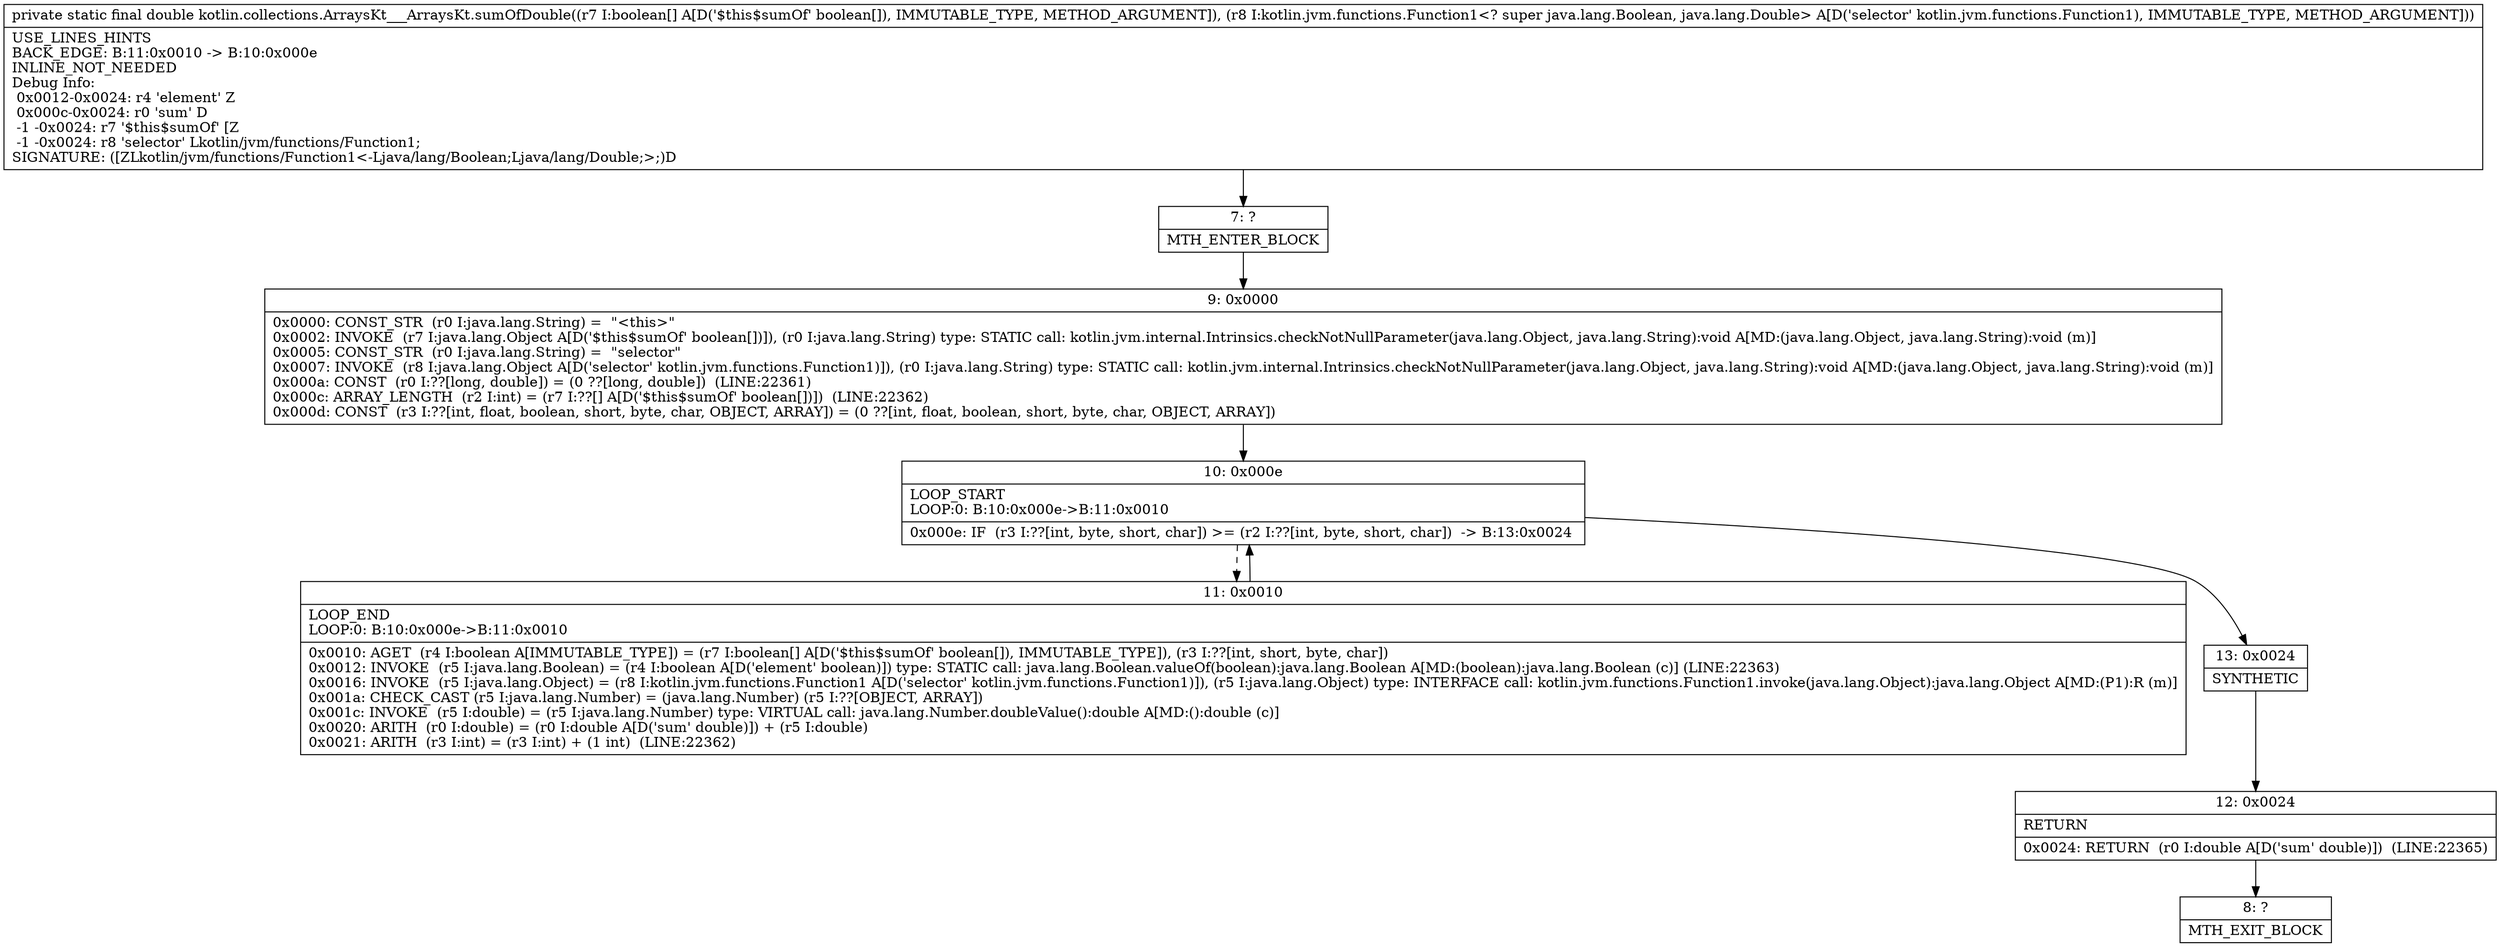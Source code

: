 digraph "CFG forkotlin.collections.ArraysKt___ArraysKt.sumOfDouble([ZLkotlin\/jvm\/functions\/Function1;)D" {
Node_7 [shape=record,label="{7\:\ ?|MTH_ENTER_BLOCK\l}"];
Node_9 [shape=record,label="{9\:\ 0x0000|0x0000: CONST_STR  (r0 I:java.lang.String) =  \"\<this\>\" \l0x0002: INVOKE  (r7 I:java.lang.Object A[D('$this$sumOf' boolean[])]), (r0 I:java.lang.String) type: STATIC call: kotlin.jvm.internal.Intrinsics.checkNotNullParameter(java.lang.Object, java.lang.String):void A[MD:(java.lang.Object, java.lang.String):void (m)]\l0x0005: CONST_STR  (r0 I:java.lang.String) =  \"selector\" \l0x0007: INVOKE  (r8 I:java.lang.Object A[D('selector' kotlin.jvm.functions.Function1)]), (r0 I:java.lang.String) type: STATIC call: kotlin.jvm.internal.Intrinsics.checkNotNullParameter(java.lang.Object, java.lang.String):void A[MD:(java.lang.Object, java.lang.String):void (m)]\l0x000a: CONST  (r0 I:??[long, double]) = (0 ??[long, double])  (LINE:22361)\l0x000c: ARRAY_LENGTH  (r2 I:int) = (r7 I:??[] A[D('$this$sumOf' boolean[])])  (LINE:22362)\l0x000d: CONST  (r3 I:??[int, float, boolean, short, byte, char, OBJECT, ARRAY]) = (0 ??[int, float, boolean, short, byte, char, OBJECT, ARRAY]) \l}"];
Node_10 [shape=record,label="{10\:\ 0x000e|LOOP_START\lLOOP:0: B:10:0x000e\-\>B:11:0x0010\l|0x000e: IF  (r3 I:??[int, byte, short, char]) \>= (r2 I:??[int, byte, short, char])  \-\> B:13:0x0024 \l}"];
Node_11 [shape=record,label="{11\:\ 0x0010|LOOP_END\lLOOP:0: B:10:0x000e\-\>B:11:0x0010\l|0x0010: AGET  (r4 I:boolean A[IMMUTABLE_TYPE]) = (r7 I:boolean[] A[D('$this$sumOf' boolean[]), IMMUTABLE_TYPE]), (r3 I:??[int, short, byte, char]) \l0x0012: INVOKE  (r5 I:java.lang.Boolean) = (r4 I:boolean A[D('element' boolean)]) type: STATIC call: java.lang.Boolean.valueOf(boolean):java.lang.Boolean A[MD:(boolean):java.lang.Boolean (c)] (LINE:22363)\l0x0016: INVOKE  (r5 I:java.lang.Object) = (r8 I:kotlin.jvm.functions.Function1 A[D('selector' kotlin.jvm.functions.Function1)]), (r5 I:java.lang.Object) type: INTERFACE call: kotlin.jvm.functions.Function1.invoke(java.lang.Object):java.lang.Object A[MD:(P1):R (m)]\l0x001a: CHECK_CAST (r5 I:java.lang.Number) = (java.lang.Number) (r5 I:??[OBJECT, ARRAY]) \l0x001c: INVOKE  (r5 I:double) = (r5 I:java.lang.Number) type: VIRTUAL call: java.lang.Number.doubleValue():double A[MD:():double (c)]\l0x0020: ARITH  (r0 I:double) = (r0 I:double A[D('sum' double)]) + (r5 I:double) \l0x0021: ARITH  (r3 I:int) = (r3 I:int) + (1 int)  (LINE:22362)\l}"];
Node_13 [shape=record,label="{13\:\ 0x0024|SYNTHETIC\l}"];
Node_12 [shape=record,label="{12\:\ 0x0024|RETURN\l|0x0024: RETURN  (r0 I:double A[D('sum' double)])  (LINE:22365)\l}"];
Node_8 [shape=record,label="{8\:\ ?|MTH_EXIT_BLOCK\l}"];
MethodNode[shape=record,label="{private static final double kotlin.collections.ArraysKt___ArraysKt.sumOfDouble((r7 I:boolean[] A[D('$this$sumOf' boolean[]), IMMUTABLE_TYPE, METHOD_ARGUMENT]), (r8 I:kotlin.jvm.functions.Function1\<? super java.lang.Boolean, java.lang.Double\> A[D('selector' kotlin.jvm.functions.Function1), IMMUTABLE_TYPE, METHOD_ARGUMENT]))  | USE_LINES_HINTS\lBACK_EDGE: B:11:0x0010 \-\> B:10:0x000e\lINLINE_NOT_NEEDED\lDebug Info:\l  0x0012\-0x0024: r4 'element' Z\l  0x000c\-0x0024: r0 'sum' D\l  \-1 \-0x0024: r7 '$this$sumOf' [Z\l  \-1 \-0x0024: r8 'selector' Lkotlin\/jvm\/functions\/Function1;\lSIGNATURE: ([ZLkotlin\/jvm\/functions\/Function1\<\-Ljava\/lang\/Boolean;Ljava\/lang\/Double;\>;)D\l}"];
MethodNode -> Node_7;Node_7 -> Node_9;
Node_9 -> Node_10;
Node_10 -> Node_11[style=dashed];
Node_10 -> Node_13;
Node_11 -> Node_10;
Node_13 -> Node_12;
Node_12 -> Node_8;
}

